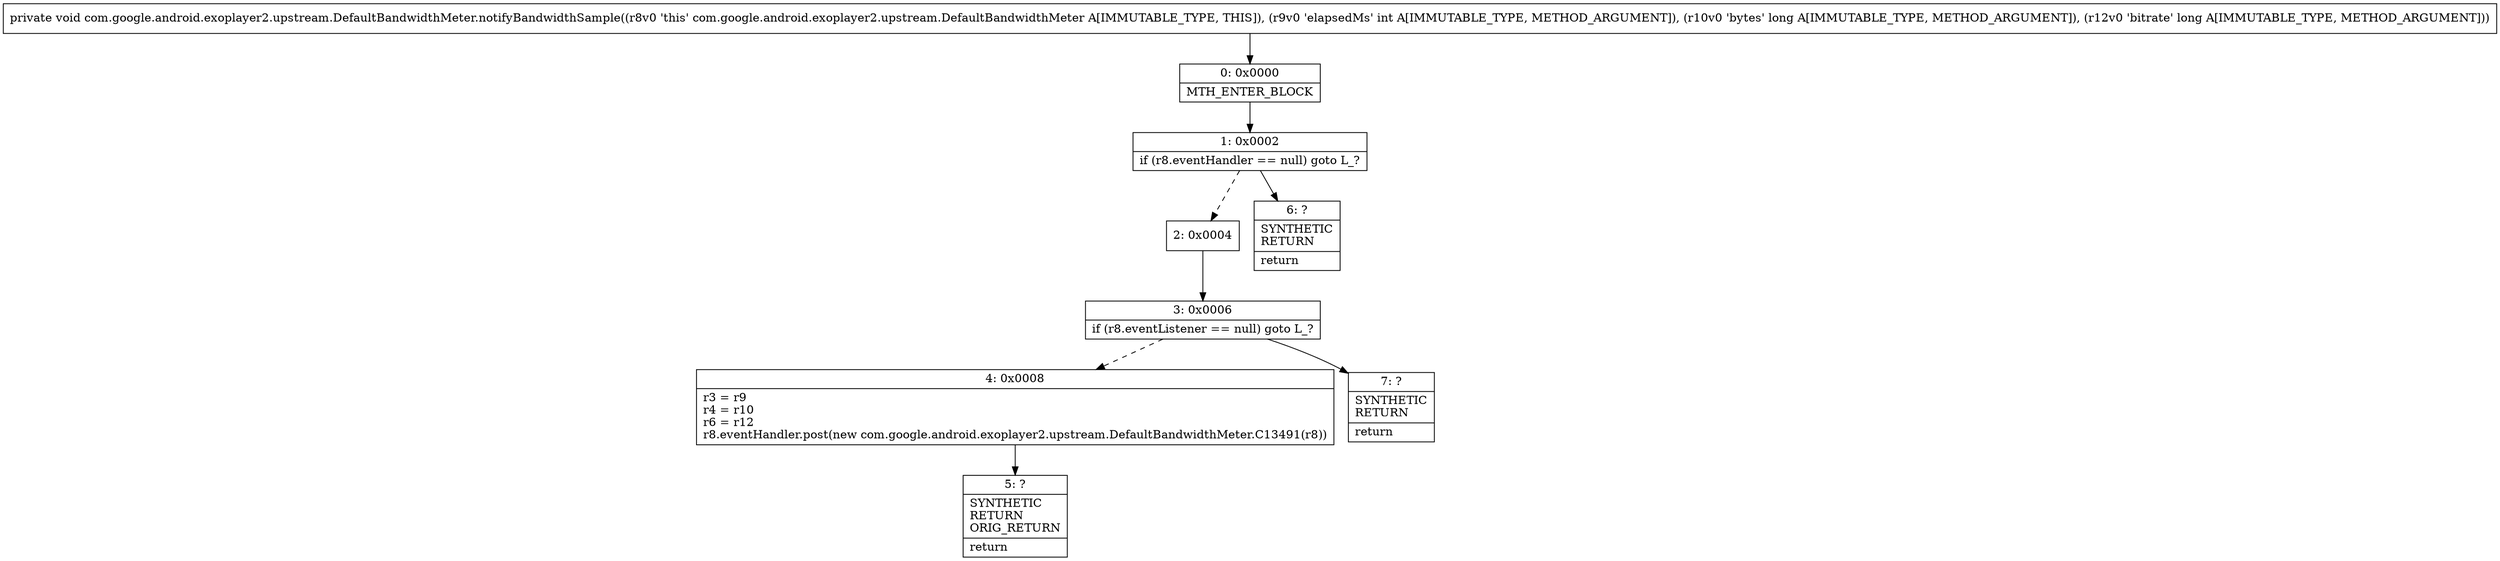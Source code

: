 digraph "CFG forcom.google.android.exoplayer2.upstream.DefaultBandwidthMeter.notifyBandwidthSample(IJJ)V" {
Node_0 [shape=record,label="{0\:\ 0x0000|MTH_ENTER_BLOCK\l}"];
Node_1 [shape=record,label="{1\:\ 0x0002|if (r8.eventHandler == null) goto L_?\l}"];
Node_2 [shape=record,label="{2\:\ 0x0004}"];
Node_3 [shape=record,label="{3\:\ 0x0006|if (r8.eventListener == null) goto L_?\l}"];
Node_4 [shape=record,label="{4\:\ 0x0008|r3 = r9\lr4 = r10\lr6 = r12\lr8.eventHandler.post(new com.google.android.exoplayer2.upstream.DefaultBandwidthMeter.C13491(r8))\l}"];
Node_5 [shape=record,label="{5\:\ ?|SYNTHETIC\lRETURN\lORIG_RETURN\l|return\l}"];
Node_6 [shape=record,label="{6\:\ ?|SYNTHETIC\lRETURN\l|return\l}"];
Node_7 [shape=record,label="{7\:\ ?|SYNTHETIC\lRETURN\l|return\l}"];
MethodNode[shape=record,label="{private void com.google.android.exoplayer2.upstream.DefaultBandwidthMeter.notifyBandwidthSample((r8v0 'this' com.google.android.exoplayer2.upstream.DefaultBandwidthMeter A[IMMUTABLE_TYPE, THIS]), (r9v0 'elapsedMs' int A[IMMUTABLE_TYPE, METHOD_ARGUMENT]), (r10v0 'bytes' long A[IMMUTABLE_TYPE, METHOD_ARGUMENT]), (r12v0 'bitrate' long A[IMMUTABLE_TYPE, METHOD_ARGUMENT])) }"];
MethodNode -> Node_0;
Node_0 -> Node_1;
Node_1 -> Node_2[style=dashed];
Node_1 -> Node_6;
Node_2 -> Node_3;
Node_3 -> Node_4[style=dashed];
Node_3 -> Node_7;
Node_4 -> Node_5;
}


